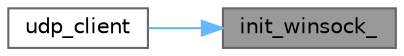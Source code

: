 digraph "init_winsock_"
{
 // LATEX_PDF_SIZE
  bgcolor="transparent";
  edge [fontname=Helvetica,fontsize=10,labelfontname=Helvetica,labelfontsize=10];
  node [fontname=Helvetica,fontsize=10,shape=box,height=0.2,width=0.4];
  rankdir="RL";
  Node1 [id="Node000001",label="init_winsock_",height=0.2,width=0.4,color="gray40", fillcolor="grey60", style="filled", fontcolor="black",tooltip=" "];
  Node1 -> Node2 [id="edge1_Node000001_Node000002",dir="back",color="steelblue1",style="solid",tooltip=" "];
  Node2 [id="Node000002",label="udp_client",height=0.2,width=0.4,color="grey40", fillcolor="white", style="filled",URL="$classspdlog_1_1details_1_1udp__client.html#a58f8762ba1c1e453fb73b110b69b8f1f",tooltip=" "];
}
